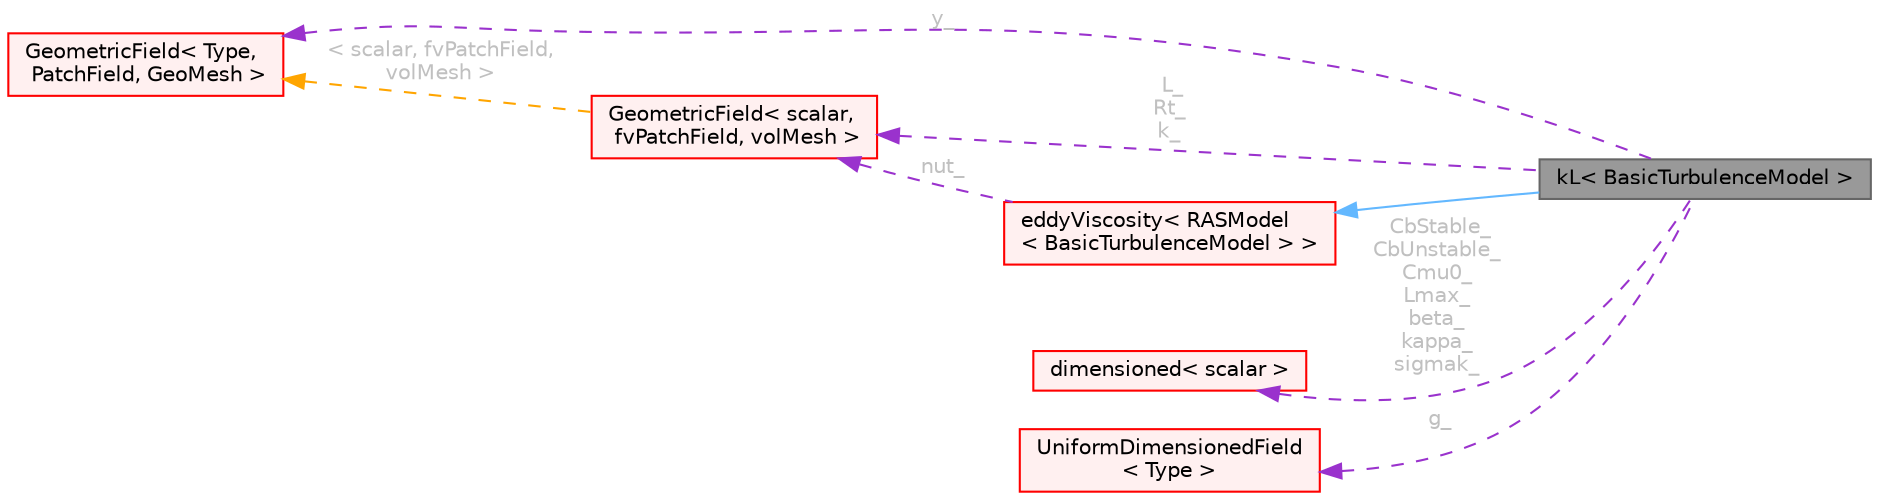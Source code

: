 digraph "kL&lt; BasicTurbulenceModel &gt;"
{
 // LATEX_PDF_SIZE
  bgcolor="transparent";
  edge [fontname=Helvetica,fontsize=10,labelfontname=Helvetica,labelfontsize=10];
  node [fontname=Helvetica,fontsize=10,shape=box,height=0.2,width=0.4];
  rankdir="LR";
  Node1 [id="Node000001",label="kL\< BasicTurbulenceModel \>",height=0.2,width=0.4,color="gray40", fillcolor="grey60", style="filled", fontcolor="black",tooltip="A one-equation (turbulent kinetic energy k) turbulence closure model for incompressible and compressi..."];
  Node2 -> Node1 [id="edge1_Node000001_Node000002",dir="back",color="steelblue1",style="solid",tooltip=" "];
  Node2 [id="Node000002",label="eddyViscosity\< RASModel\l\< BasicTurbulenceModel \> \>",height=0.2,width=0.4,color="red", fillcolor="#FFF0F0", style="filled",URL="$classFoam_1_1eddyViscosity.html",tooltip=" "];
  Node5 -> Node2 [id="edge2_Node000002_Node000005",dir="back",color="darkorchid3",style="dashed",tooltip=" ",label=" nut_",fontcolor="grey" ];
  Node5 [id="Node000005",label="GeometricField\< scalar,\l fvPatchField, volMesh \>",height=0.2,width=0.4,color="red", fillcolor="#FFF0F0", style="filled",URL="$classFoam_1_1GeometricField.html",tooltip=" "];
  Node19 -> Node5 [id="edge3_Node000005_Node000019",dir="back",color="orange",style="dashed",tooltip=" ",label=" \< scalar, fvPatchField,\l volMesh \>",fontcolor="grey" ];
  Node19 [id="Node000019",label="GeometricField\< Type,\l PatchField, GeoMesh \>",height=0.2,width=0.4,color="red", fillcolor="#FFF0F0", style="filled",URL="$classFoam_1_1GeometricField.html",tooltip="Generic GeometricField class."];
  Node23 -> Node1 [id="edge4_Node000001_Node000023",dir="back",color="darkorchid3",style="dashed",tooltip=" ",label=" CbStable_\nCbUnstable_\nCmu0_\nLmax_\nbeta_\nkappa_\nsigmak_",fontcolor="grey" ];
  Node23 [id="Node000023",label="dimensioned\< scalar \>",height=0.2,width=0.4,color="red", fillcolor="#FFF0F0", style="filled",URL="$classFoam_1_1dimensioned.html",tooltip=" "];
  Node5 -> Node1 [id="edge5_Node000001_Node000005",dir="back",color="darkorchid3",style="dashed",tooltip=" ",label=" L_\nRt_\nk_",fontcolor="grey" ];
  Node25 -> Node1 [id="edge6_Node000001_Node000025",dir="back",color="darkorchid3",style="dashed",tooltip=" ",label=" g_",fontcolor="grey" ];
  Node25 [id="Node000025",label="UniformDimensionedField\l\< Type \>",height=0.2,width=0.4,color="red", fillcolor="#FFF0F0", style="filled",URL="$classFoam_1_1UniformDimensionedField.html",tooltip="Dimensioned<Type> registered with the database as a registered IOobject which has the functionality o..."];
  Node19 -> Node1 [id="edge7_Node000001_Node000019",dir="back",color="darkorchid3",style="dashed",tooltip=" ",label=" y_",fontcolor="grey" ];
}
